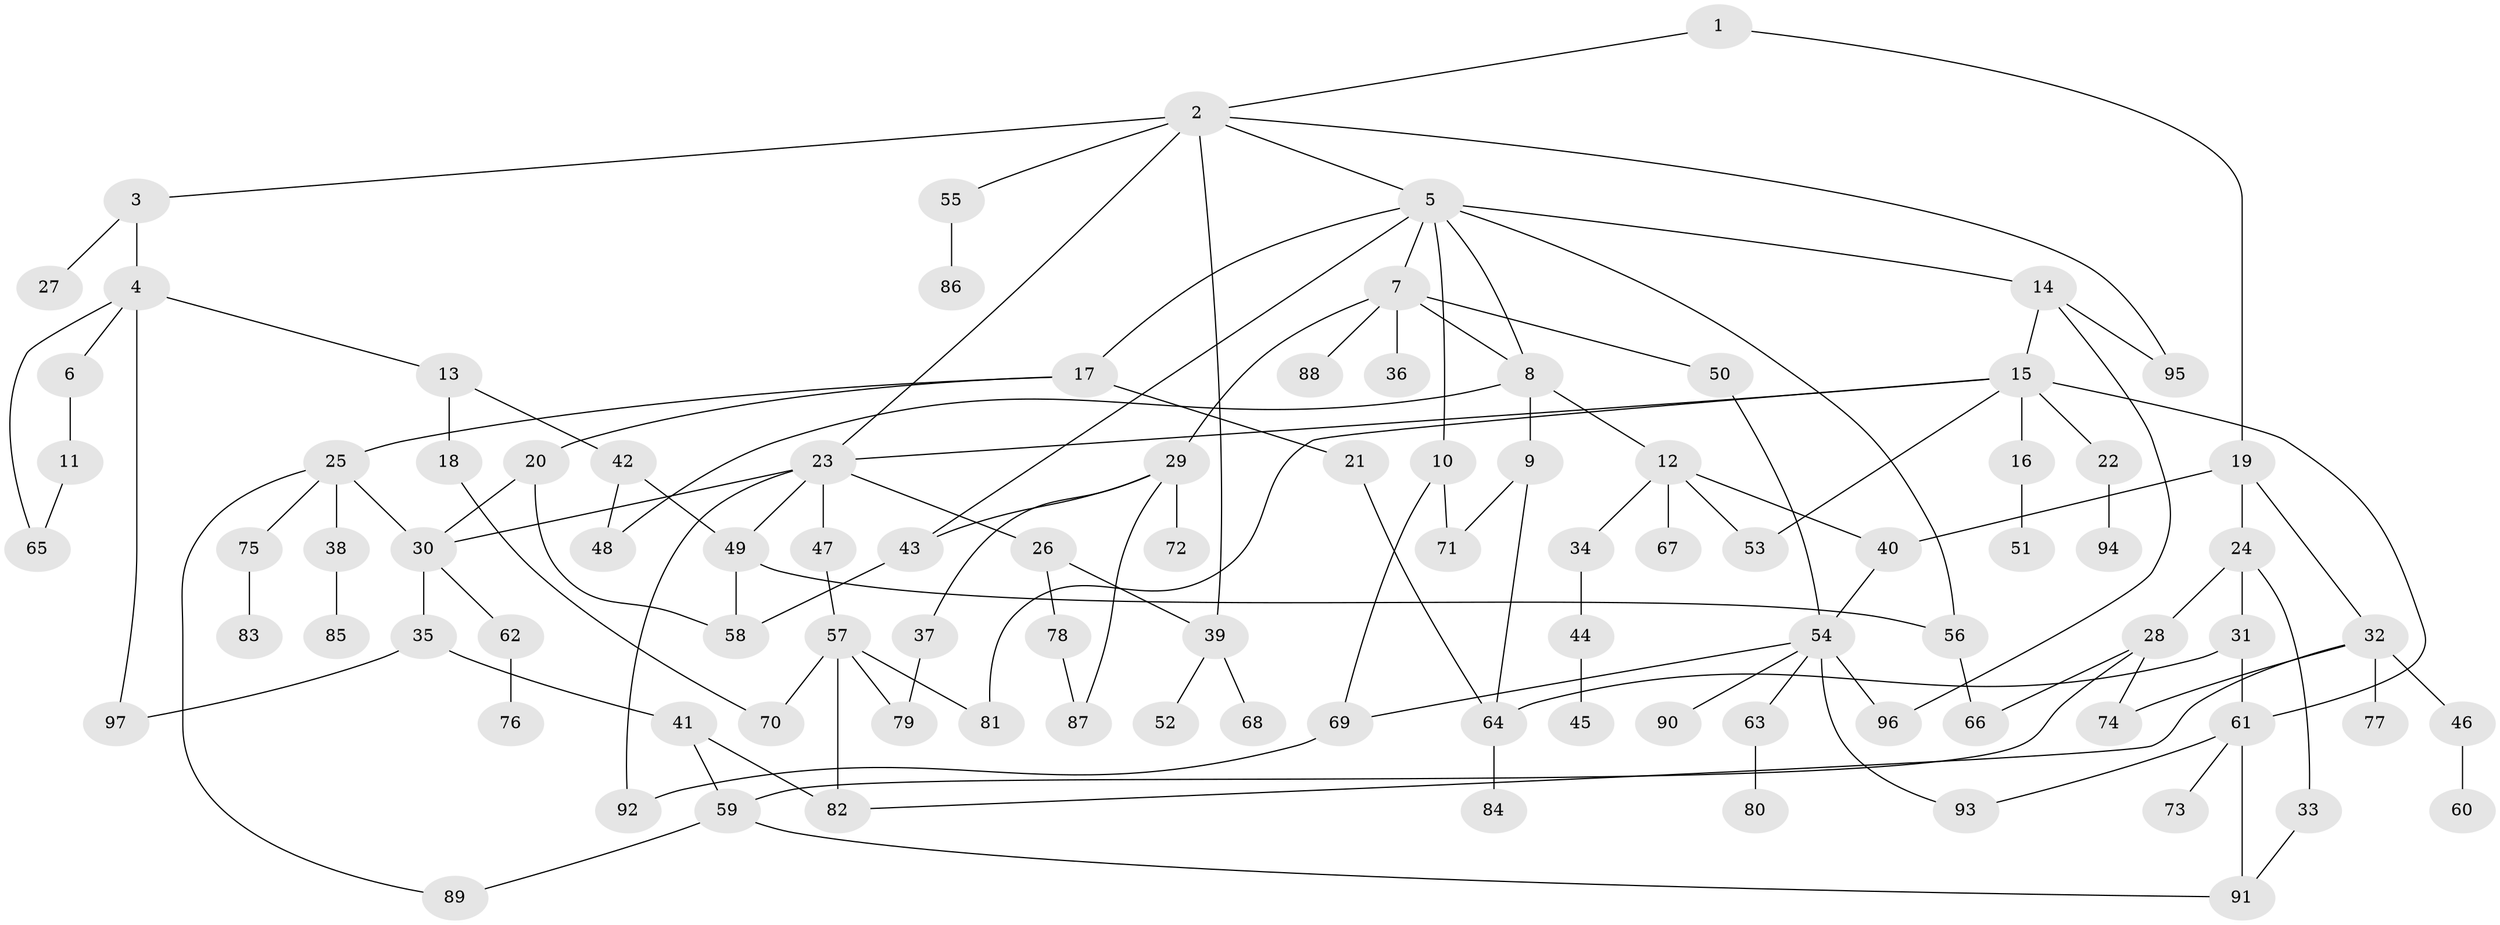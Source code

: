 // Generated by graph-tools (version 1.1) at 2025/00/03/09/25 03:00:58]
// undirected, 97 vertices, 133 edges
graph export_dot {
graph [start="1"]
  node [color=gray90,style=filled];
  1;
  2;
  3;
  4;
  5;
  6;
  7;
  8;
  9;
  10;
  11;
  12;
  13;
  14;
  15;
  16;
  17;
  18;
  19;
  20;
  21;
  22;
  23;
  24;
  25;
  26;
  27;
  28;
  29;
  30;
  31;
  32;
  33;
  34;
  35;
  36;
  37;
  38;
  39;
  40;
  41;
  42;
  43;
  44;
  45;
  46;
  47;
  48;
  49;
  50;
  51;
  52;
  53;
  54;
  55;
  56;
  57;
  58;
  59;
  60;
  61;
  62;
  63;
  64;
  65;
  66;
  67;
  68;
  69;
  70;
  71;
  72;
  73;
  74;
  75;
  76;
  77;
  78;
  79;
  80;
  81;
  82;
  83;
  84;
  85;
  86;
  87;
  88;
  89;
  90;
  91;
  92;
  93;
  94;
  95;
  96;
  97;
  1 -- 2;
  1 -- 19;
  2 -- 3;
  2 -- 5;
  2 -- 23;
  2 -- 39;
  2 -- 55;
  2 -- 95;
  3 -- 4;
  3 -- 27;
  4 -- 6;
  4 -- 13;
  4 -- 65;
  4 -- 97;
  5 -- 7;
  5 -- 8;
  5 -- 10;
  5 -- 14;
  5 -- 17;
  5 -- 43;
  5 -- 56;
  6 -- 11;
  7 -- 29;
  7 -- 36;
  7 -- 50;
  7 -- 88;
  7 -- 8;
  8 -- 9;
  8 -- 12;
  8 -- 48;
  9 -- 64;
  9 -- 71;
  10 -- 69;
  10 -- 71;
  11 -- 65;
  12 -- 34;
  12 -- 40;
  12 -- 67;
  12 -- 53;
  13 -- 18;
  13 -- 42;
  14 -- 15;
  14 -- 95;
  14 -- 96;
  15 -- 16;
  15 -- 22;
  15 -- 53;
  15 -- 23;
  15 -- 81;
  15 -- 61;
  16 -- 51;
  17 -- 20;
  17 -- 21;
  17 -- 25;
  18 -- 70;
  19 -- 24;
  19 -- 32;
  19 -- 40;
  20 -- 30;
  20 -- 58;
  21 -- 64;
  22 -- 94;
  23 -- 26;
  23 -- 47;
  23 -- 49;
  23 -- 92;
  23 -- 30;
  24 -- 28;
  24 -- 31;
  24 -- 33;
  25 -- 38;
  25 -- 75;
  25 -- 89;
  25 -- 30;
  26 -- 78;
  26 -- 39;
  28 -- 59;
  28 -- 74;
  28 -- 66;
  29 -- 37;
  29 -- 72;
  29 -- 43;
  29 -- 87;
  30 -- 35;
  30 -- 62;
  31 -- 61;
  31 -- 64;
  32 -- 46;
  32 -- 74;
  32 -- 77;
  32 -- 82;
  33 -- 91;
  34 -- 44;
  35 -- 41;
  35 -- 97;
  37 -- 79;
  38 -- 85;
  39 -- 52;
  39 -- 68;
  40 -- 54;
  41 -- 82;
  41 -- 59;
  42 -- 48;
  42 -- 49;
  43 -- 58;
  44 -- 45;
  46 -- 60;
  47 -- 57;
  49 -- 56;
  49 -- 58;
  50 -- 54;
  54 -- 63;
  54 -- 90;
  54 -- 96;
  54 -- 93;
  54 -- 69;
  55 -- 86;
  56 -- 66;
  57 -- 70;
  57 -- 79;
  57 -- 81;
  57 -- 82;
  59 -- 89;
  59 -- 91;
  61 -- 73;
  61 -- 93;
  61 -- 91;
  62 -- 76;
  63 -- 80;
  64 -- 84;
  69 -- 92;
  75 -- 83;
  78 -- 87;
}
